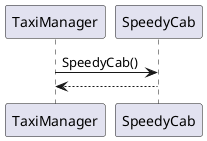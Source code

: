 {
  "sha1": "sccyo15h0fpw2az26rois2y9q4hs5hr",
  "insertion": {
    "when": "2024-06-04T17:28:44.959Z",
    "user": "plantuml@gmail.com"
  }
}
@startuml

!definelong CALL_METHOD(FROM_CLASS, TO_CLASS, FUNC_NAME, ARG = "", RETURN_LABEL = "")
    FROM_CLASS -> TO_CLASS: FUNC_NAME(ARG)
    FROM_CLASS <-- TO_CLASS: RETURN_LABEL
!enddefinelong

!define TaxiManager_DELEGATE SpeedyCab
CALL_METHOD(TaxiManager, TaxiManager_DELEGATE, TaxiManager_DELEGATE)

@enduml
